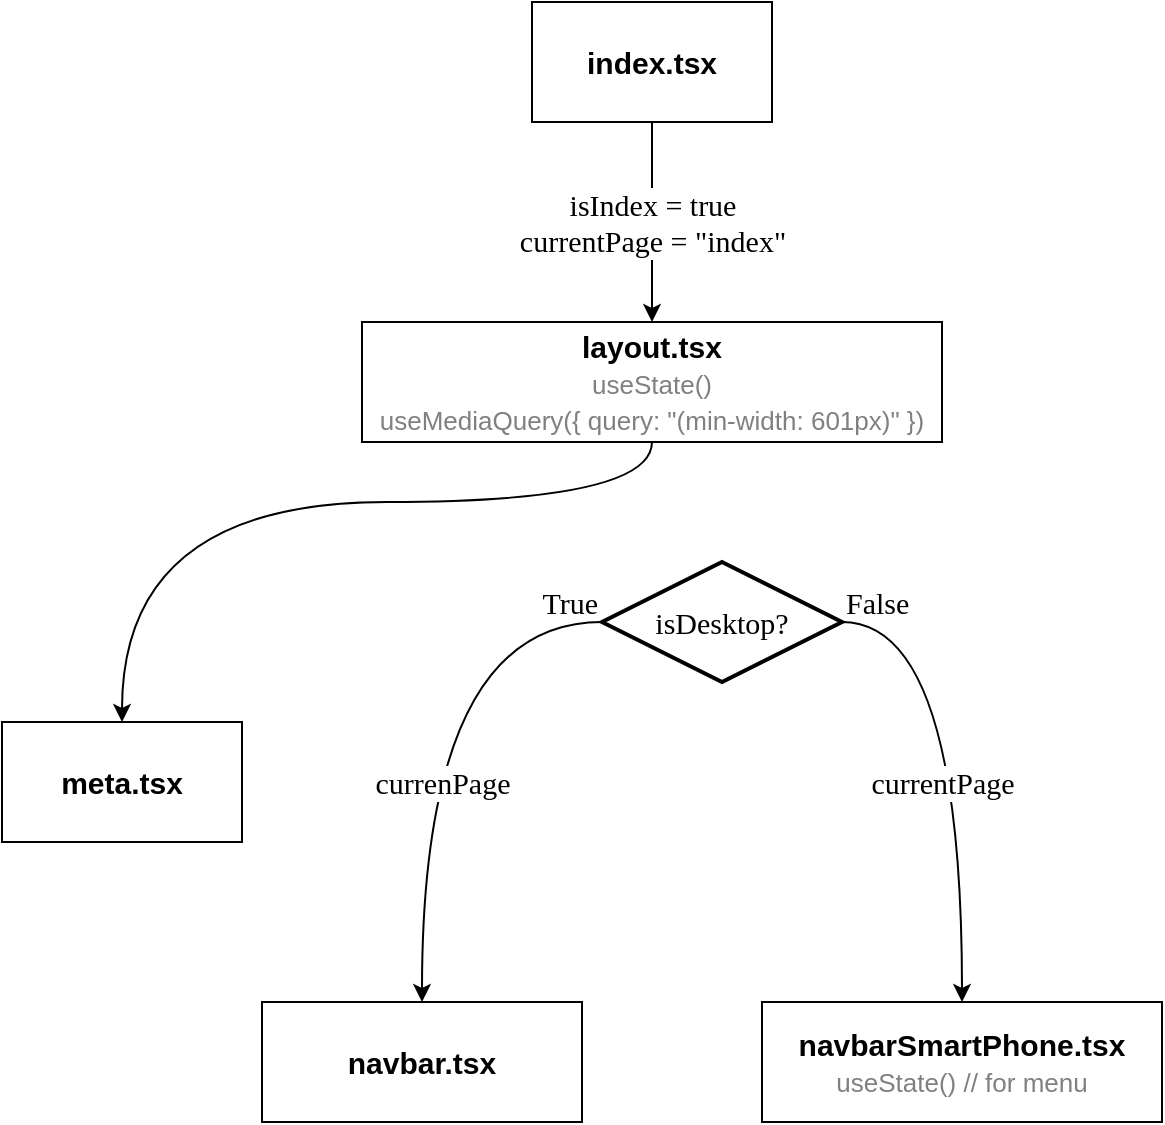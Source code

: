 <mxfile version="14.6.13" type="device"><diagram id="ZLz8zKcC_WhMLZMTab5v" name="ページ1"><mxGraphModel dx="1185" dy="718" grid="1" gridSize="10" guides="1" tooltips="1" connect="1" arrows="1" fold="1" page="1" pageScale="1" pageWidth="1200" pageHeight="1169" math="0" shadow="0"><root><mxCell id="0"/><mxCell id="1" parent="0"/><mxCell id="FaqQJa6hRUWXSBBLIRGp-4" value="isIndex = true&lt;br&gt;currentPage = &quot;index&quot;" style="edgeStyle=orthogonalEdgeStyle;rounded=0;orthogonalLoop=1;jettySize=auto;html=1;entryX=0.5;entryY=0;entryDx=0;entryDy=0;fontSize=15;align=center;fontFamily=Lucida Console;" edge="1" parent="1" source="FaqQJa6hRUWXSBBLIRGp-2" target="FaqQJa6hRUWXSBBLIRGp-3"><mxGeometry relative="1" as="geometry"><mxPoint as="offset"/></mxGeometry></mxCell><mxCell id="FaqQJa6hRUWXSBBLIRGp-2" value="index.tsx" style="rounded=0;whiteSpace=wrap;html=1;fontSize=15;fontStyle=1" vertex="1" parent="1"><mxGeometry x="305" y="50" width="120" height="60" as="geometry"/></mxCell><mxCell id="FaqQJa6hRUWXSBBLIRGp-6" style="edgeStyle=orthogonalEdgeStyle;rounded=0;orthogonalLoop=1;jettySize=auto;html=1;fontFamily=Lucida Console;fontSize=15;align=left;curved=1;exitX=0.5;exitY=1;exitDx=0;exitDy=0;" edge="1" parent="1" source="FaqQJa6hRUWXSBBLIRGp-3" target="FaqQJa6hRUWXSBBLIRGp-5"><mxGeometry relative="1" as="geometry"><Array as="points"><mxPoint x="365" y="300"/><mxPoint x="100" y="300"/></Array></mxGeometry></mxCell><mxCell id="FaqQJa6hRUWXSBBLIRGp-3" value="layout.tsx&lt;br&gt;&lt;span style=&quot;font-weight: normal ; font-size: 13px&quot;&gt;&lt;font color=&quot;#808080&quot;&gt;useState()&lt;br&gt;useMediaQuery({ query: &quot;(min-width: 601px)&quot; })&lt;/font&gt;&lt;/span&gt;" style="rounded=0;whiteSpace=wrap;html=1;fontSize=15;fontStyle=1" vertex="1" parent="1"><mxGeometry x="220" y="210" width="290" height="60" as="geometry"/></mxCell><mxCell id="FaqQJa6hRUWXSBBLIRGp-5" value="meta.tsx" style="rounded=0;whiteSpace=wrap;html=1;fontSize=15;fontStyle=1" vertex="1" parent="1"><mxGeometry x="40" y="410" width="120" height="60" as="geometry"/></mxCell><mxCell id="FaqQJa6hRUWXSBBLIRGp-7" value="navbar.tsx&lt;span style=&quot;font-weight: normal ; font-size: 13px&quot;&gt;&lt;font color=&quot;#808080&quot;&gt;&lt;br&gt;&lt;/font&gt;&lt;/span&gt;" style="rounded=0;whiteSpace=wrap;html=1;fontSize=15;fontStyle=1" vertex="1" parent="1"><mxGeometry x="170" y="550" width="160" height="60" as="geometry"/></mxCell><mxCell id="FaqQJa6hRUWXSBBLIRGp-9" value="navbarSmartPhone.tsx&lt;br&gt;&lt;span style=&quot;font-weight: normal ; font-size: 13px&quot;&gt;&lt;font color=&quot;#808080&quot;&gt;useState() // for menu&lt;br&gt;&lt;/font&gt;&lt;/span&gt;" style="rounded=0;whiteSpace=wrap;html=1;fontSize=15;fontStyle=1" vertex="1" parent="1"><mxGeometry x="420" y="550" width="200" height="60" as="geometry"/></mxCell><mxCell id="FaqQJa6hRUWXSBBLIRGp-12" value="currenPage" style="edgeStyle=orthogonalEdgeStyle;curved=1;rounded=0;orthogonalLoop=1;jettySize=auto;html=1;fontFamily=Lucida Console;fontSize=15;align=center;exitX=0;exitY=0.5;exitDx=0;exitDy=0;exitPerimeter=0;" edge="1" parent="1" source="FaqQJa6hRUWXSBBLIRGp-11" target="FaqQJa6hRUWXSBBLIRGp-7"><mxGeometry x="0.214" y="10" relative="1" as="geometry"><mxPoint as="offset"/></mxGeometry></mxCell><mxCell id="FaqQJa6hRUWXSBBLIRGp-13" value="currentPage" style="edgeStyle=orthogonalEdgeStyle;curved=1;rounded=0;orthogonalLoop=1;jettySize=auto;html=1;entryX=0.5;entryY=0;entryDx=0;entryDy=0;fontFamily=Lucida Console;fontSize=15;align=center;exitX=1;exitY=0.5;exitDx=0;exitDy=0;exitPerimeter=0;" edge="1" parent="1" source="FaqQJa6hRUWXSBBLIRGp-11" target="FaqQJa6hRUWXSBBLIRGp-9"><mxGeometry x="0.12" y="-10" relative="1" as="geometry"><mxPoint as="offset"/></mxGeometry></mxCell><mxCell id="FaqQJa6hRUWXSBBLIRGp-11" value="isDesktop?" style="strokeWidth=2;html=1;shape=mxgraph.flowchart.decision;whiteSpace=wrap;fontFamily=Lucida Console;fontSize=15;" vertex="1" parent="1"><mxGeometry x="340" y="330" width="120" height="60" as="geometry"/></mxCell><mxCell id="FaqQJa6hRUWXSBBLIRGp-14" value="True" style="text;html=1;strokeColor=none;fillColor=none;align=right;verticalAlign=middle;whiteSpace=wrap;rounded=0;fontFamily=Lucida Console;fontSize=15;" vertex="1" parent="1"><mxGeometry x="300" y="340" width="40" height="20" as="geometry"/></mxCell><mxCell id="FaqQJa6hRUWXSBBLIRGp-15" value="False" style="text;html=1;strokeColor=none;fillColor=none;align=left;verticalAlign=middle;whiteSpace=wrap;rounded=0;fontFamily=Lucida Console;fontSize=15;" vertex="1" parent="1"><mxGeometry x="460" y="340" width="40" height="20" as="geometry"/></mxCell></root></mxGraphModel></diagram></mxfile>